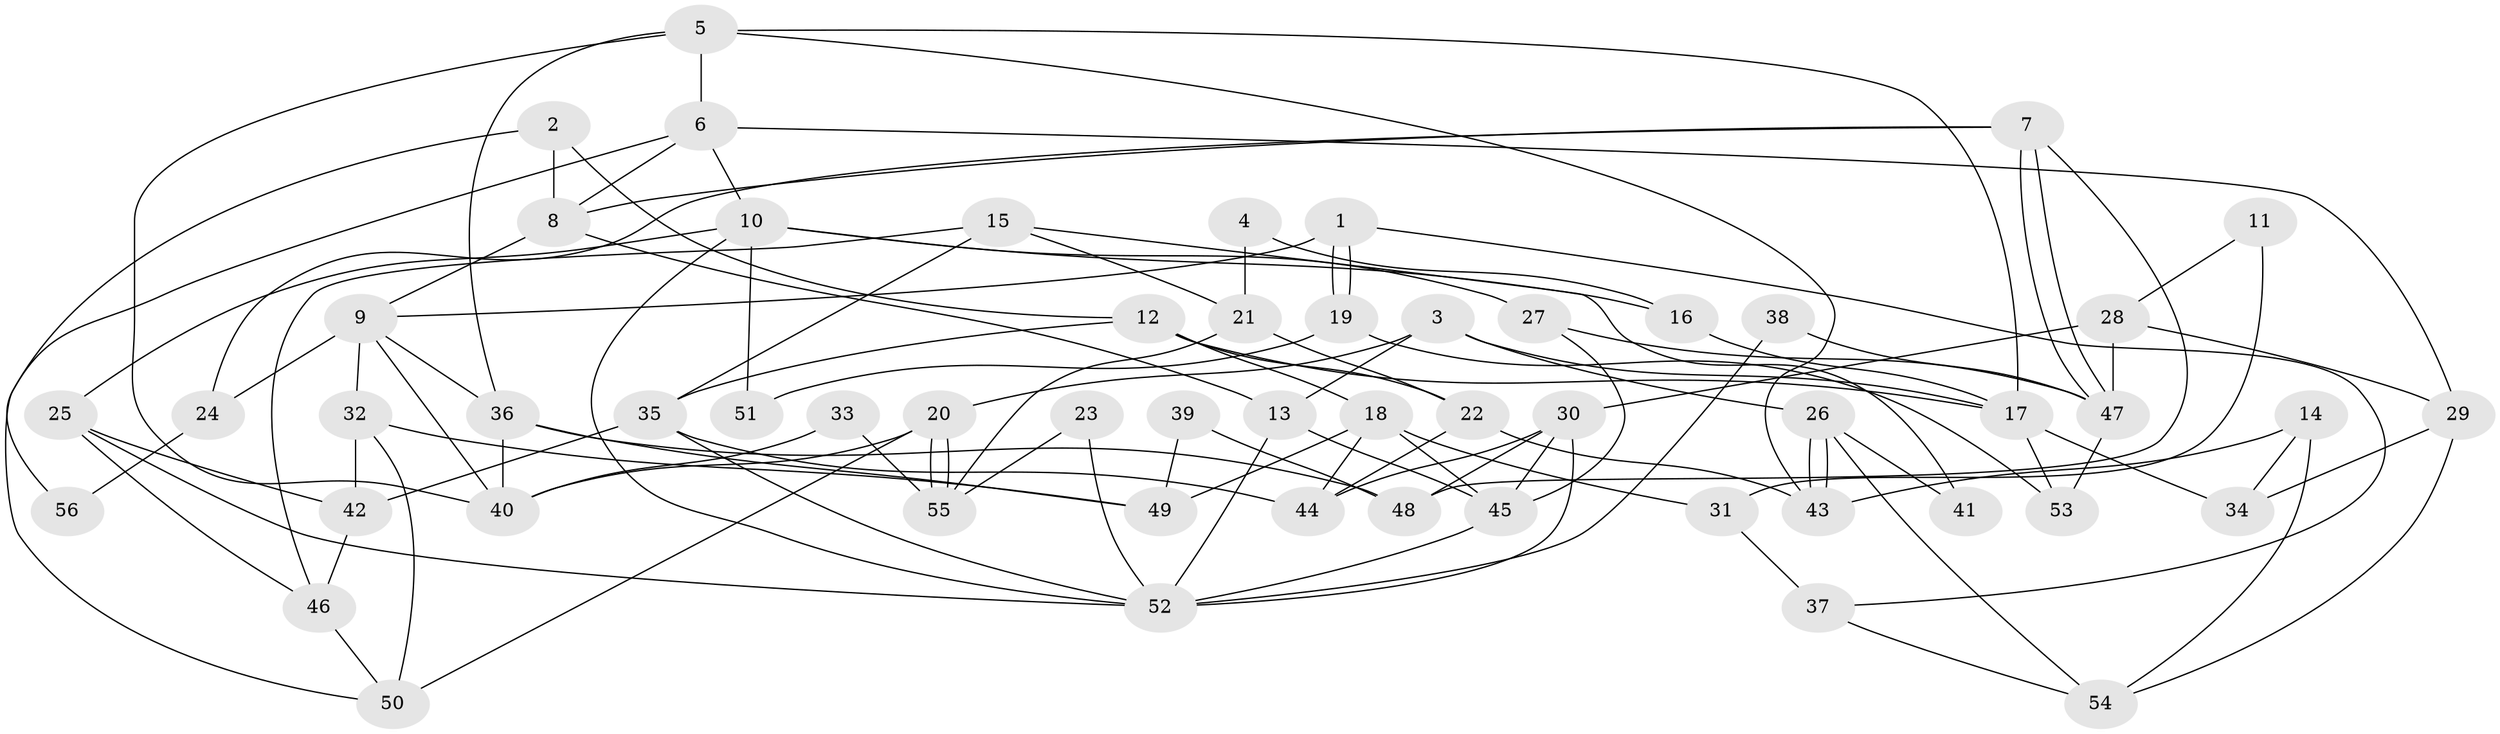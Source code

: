 // coarse degree distribution, {3: 0.25, 4: 0.3125, 2: 0.125, 7: 0.125, 8: 0.0625, 5: 0.0625, 9: 0.0625}
// Generated by graph-tools (version 1.1) at 2025/54/03/04/25 21:54:10]
// undirected, 56 vertices, 112 edges
graph export_dot {
graph [start="1"]
  node [color=gray90,style=filled];
  1;
  2;
  3;
  4;
  5;
  6;
  7;
  8;
  9;
  10;
  11;
  12;
  13;
  14;
  15;
  16;
  17;
  18;
  19;
  20;
  21;
  22;
  23;
  24;
  25;
  26;
  27;
  28;
  29;
  30;
  31;
  32;
  33;
  34;
  35;
  36;
  37;
  38;
  39;
  40;
  41;
  42;
  43;
  44;
  45;
  46;
  47;
  48;
  49;
  50;
  51;
  52;
  53;
  54;
  55;
  56;
  1 -- 19;
  1 -- 19;
  1 -- 9;
  1 -- 37;
  2 -- 8;
  2 -- 12;
  2 -- 56;
  3 -- 17;
  3 -- 13;
  3 -- 20;
  3 -- 26;
  4 -- 21;
  4 -- 16;
  5 -- 36;
  5 -- 40;
  5 -- 6;
  5 -- 17;
  5 -- 43;
  6 -- 10;
  6 -- 8;
  6 -- 29;
  6 -- 50;
  7 -- 47;
  7 -- 47;
  7 -- 48;
  7 -- 8;
  7 -- 24;
  8 -- 9;
  8 -- 13;
  9 -- 40;
  9 -- 24;
  9 -- 32;
  9 -- 36;
  10 -- 27;
  10 -- 25;
  10 -- 16;
  10 -- 51;
  10 -- 52;
  11 -- 28;
  11 -- 31;
  12 -- 35;
  12 -- 18;
  12 -- 17;
  12 -- 22;
  13 -- 52;
  13 -- 45;
  14 -- 54;
  14 -- 43;
  14 -- 34;
  15 -- 35;
  15 -- 46;
  15 -- 21;
  15 -- 41;
  16 -- 17;
  17 -- 34;
  17 -- 53;
  18 -- 45;
  18 -- 44;
  18 -- 31;
  18 -- 49;
  19 -- 53;
  19 -- 51;
  20 -- 55;
  20 -- 55;
  20 -- 40;
  20 -- 50;
  21 -- 22;
  21 -- 55;
  22 -- 43;
  22 -- 44;
  23 -- 52;
  23 -- 55;
  24 -- 56;
  25 -- 42;
  25 -- 52;
  25 -- 46;
  26 -- 43;
  26 -- 43;
  26 -- 41;
  26 -- 54;
  27 -- 45;
  27 -- 47;
  28 -- 29;
  28 -- 30;
  28 -- 47;
  29 -- 34;
  29 -- 54;
  30 -- 52;
  30 -- 44;
  30 -- 45;
  30 -- 48;
  31 -- 37;
  32 -- 50;
  32 -- 42;
  32 -- 49;
  33 -- 40;
  33 -- 55;
  35 -- 42;
  35 -- 52;
  35 -- 44;
  36 -- 49;
  36 -- 40;
  36 -- 48;
  37 -- 54;
  38 -- 52;
  38 -- 47;
  39 -- 48;
  39 -- 49;
  42 -- 46;
  45 -- 52;
  46 -- 50;
  47 -- 53;
}
